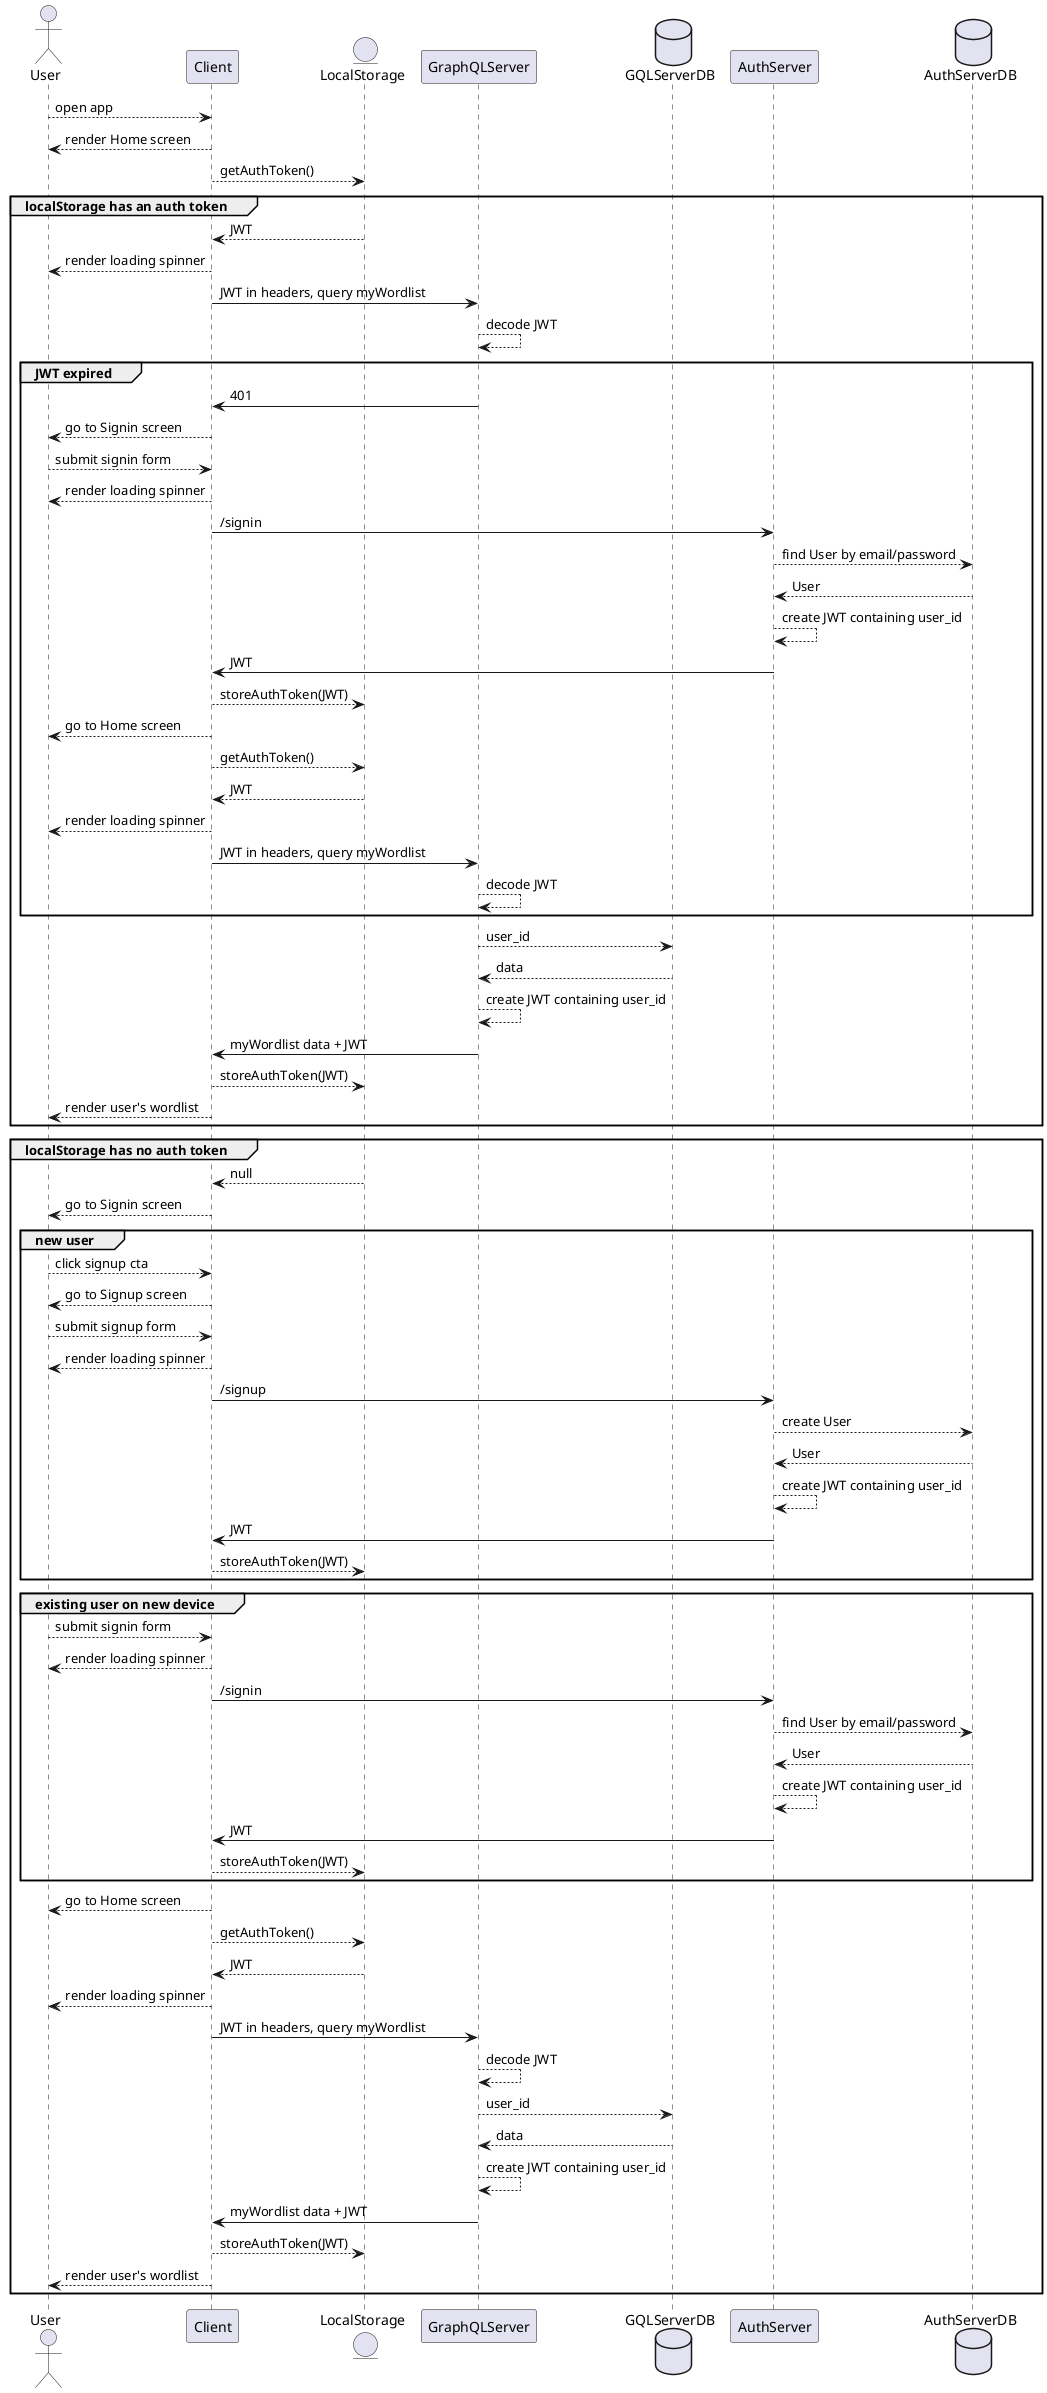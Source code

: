 @startuml MyWordlist Sequence Diagram
  actor User
  participant Client
  entity LocalStorage
  participant GraphQLServer
  database GQLServerDB
  participant AuthServer
  database AuthServerDB

  User --> Client: open app
  Client --> User: render Home screen
  Client --> LocalStorage: getAuthToken()

  group localStorage has an auth token
    LocalStorage --> Client: JWT
    Client --> User: render loading spinner
    Client -> GraphQLServer: JWT in headers, query myWordlist
    GraphQLServer --> GraphQLServer: decode JWT

    group JWT expired
      GraphQLServer -> Client: 401
      Client --> User: go to Signin screen
      User --> Client: submit signin form
      Client --> User: render loading spinner
      Client -> AuthServer: /signin
      AuthServer --> AuthServerDB: find User by email/password
      AuthServerDB --> AuthServer: User
      AuthServer --> AuthServer: create JWT containing user_id
      AuthServer -> Client: JWT
      Client --> LocalStorage: storeAuthToken(JWT)
      Client --> User: go to Home screen
      Client --> LocalStorage: getAuthToken()
      LocalStorage --> Client: JWT
      Client --> User: render loading spinner
      Client -> GraphQLServer: JWT in headers, query myWordlist
      GraphQLServer --> GraphQLServer: decode JWT
    end

    GraphQLServer --> GQLServerDB: user_id
    GQLServerDB --> GraphQLServer: data
    GraphQLServer --> GraphQLServer: create JWT containing user_id
    GraphQLServer -> Client: myWordlist data + JWT
    Client --> LocalStorage: storeAuthToken(JWT)
    Client --> User: render user's wordlist
  end

  group localStorage has no auth token
    LocalStorage --> Client: null
    Client --> User: go to Signin screen

    group new user
      User --> Client: click signup cta
      Client --> User: go to Signup screen
      User --> Client: submit signup form
      Client --> User: render loading spinner
      Client -> AuthServer: /signup
      AuthServer --> AuthServerDB: create User
      AuthServerDB --> AuthServer: User
      AuthServer --> AuthServer: create JWT containing user_id
      AuthServer -> Client: JWT
      Client --> LocalStorage: storeAuthToken(JWT)
    end

    group existing user on new device
      User --> Client: submit signin form
      Client --> User: render loading spinner
      Client -> AuthServer: /signin
      AuthServer --> AuthServerDB: find User by email/password
      AuthServerDB --> AuthServer: User
      AuthServer --> AuthServer: create JWT containing user_id
      AuthServer -> Client: JWT
      Client --> LocalStorage: storeAuthToken(JWT)
    end

    Client --> User: go to Home screen
    Client --> LocalStorage: getAuthToken()
    LocalStorage --> Client: JWT
    Client --> User: render loading spinner
    Client -> GraphQLServer: JWT in headers, query myWordlist
    GraphQLServer --> GraphQLServer: decode JWT
    GraphQLServer --> GQLServerDB: user_id
    GQLServerDB --> GraphQLServer: data
    GraphQLServer --> GraphQLServer: create JWT containing user_id
    GraphQLServer -> Client: myWordlist data + JWT
    Client --> LocalStorage: storeAuthToken(JWT)
    Client --> User: render user's wordlist
  end

@enduml
